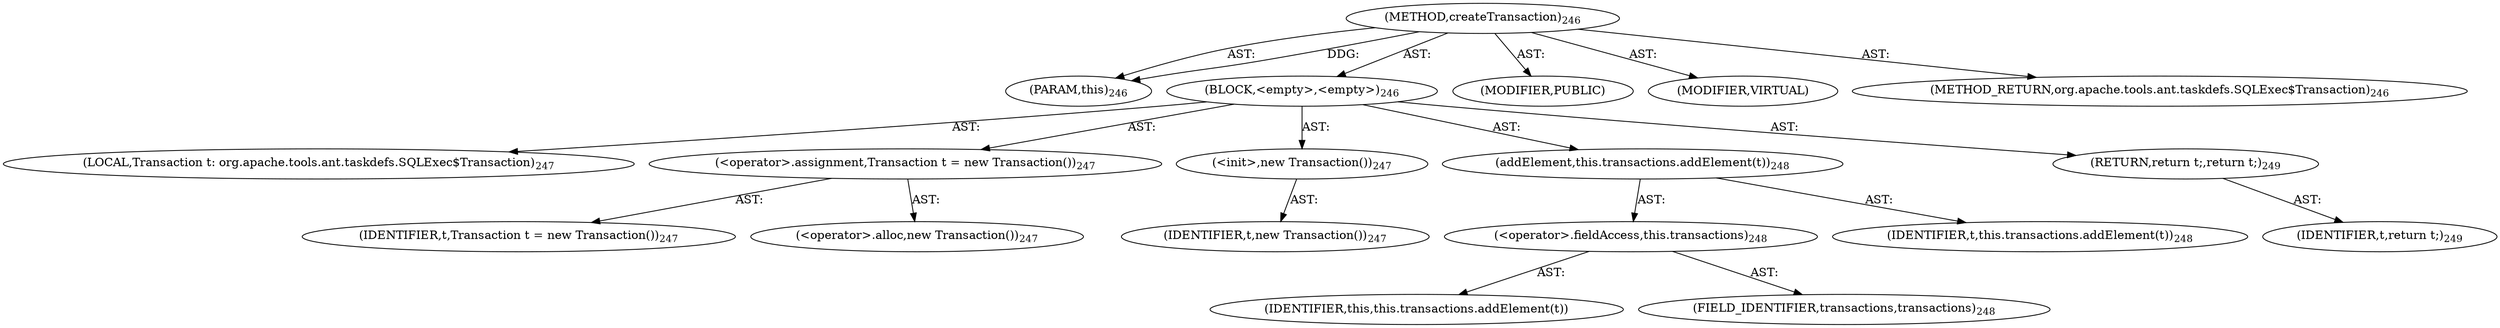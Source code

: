 digraph "createTransaction" {  
"111669149702" [label = <(METHOD,createTransaction)<SUB>246</SUB>> ]
"115964117018" [label = <(PARAM,this)<SUB>246</SUB>> ]
"25769803782" [label = <(BLOCK,&lt;empty&gt;,&lt;empty&gt;)<SUB>246</SUB>> ]
"94489280512" [label = <(LOCAL,Transaction t: org.apache.tools.ant.taskdefs.SQLExec$Transaction)<SUB>247</SUB>> ]
"30064771085" [label = <(&lt;operator&gt;.assignment,Transaction t = new Transaction())<SUB>247</SUB>> ]
"68719476785" [label = <(IDENTIFIER,t,Transaction t = new Transaction())<SUB>247</SUB>> ]
"30064771086" [label = <(&lt;operator&gt;.alloc,new Transaction())<SUB>247</SUB>> ]
"30064771087" [label = <(&lt;init&gt;,new Transaction())<SUB>247</SUB>> ]
"68719476786" [label = <(IDENTIFIER,t,new Transaction())<SUB>247</SUB>> ]
"30064771088" [label = <(addElement,this.transactions.addElement(t))<SUB>248</SUB>> ]
"30064771089" [label = <(&lt;operator&gt;.fieldAccess,this.transactions)<SUB>248</SUB>> ]
"68719476787" [label = <(IDENTIFIER,this,this.transactions.addElement(t))> ]
"55834574855" [label = <(FIELD_IDENTIFIER,transactions,transactions)<SUB>248</SUB>> ]
"68719476788" [label = <(IDENTIFIER,t,this.transactions.addElement(t))<SUB>248</SUB>> ]
"146028888065" [label = <(RETURN,return t;,return t;)<SUB>249</SUB>> ]
"68719476789" [label = <(IDENTIFIER,t,return t;)<SUB>249</SUB>> ]
"133143986210" [label = <(MODIFIER,PUBLIC)> ]
"133143986211" [label = <(MODIFIER,VIRTUAL)> ]
"128849018886" [label = <(METHOD_RETURN,org.apache.tools.ant.taskdefs.SQLExec$Transaction)<SUB>246</SUB>> ]
  "111669149702" -> "115964117018"  [ label = "AST: "] 
  "111669149702" -> "25769803782"  [ label = "AST: "] 
  "111669149702" -> "133143986210"  [ label = "AST: "] 
  "111669149702" -> "133143986211"  [ label = "AST: "] 
  "111669149702" -> "128849018886"  [ label = "AST: "] 
  "25769803782" -> "94489280512"  [ label = "AST: "] 
  "25769803782" -> "30064771085"  [ label = "AST: "] 
  "25769803782" -> "30064771087"  [ label = "AST: "] 
  "25769803782" -> "30064771088"  [ label = "AST: "] 
  "25769803782" -> "146028888065"  [ label = "AST: "] 
  "30064771085" -> "68719476785"  [ label = "AST: "] 
  "30064771085" -> "30064771086"  [ label = "AST: "] 
  "30064771087" -> "68719476786"  [ label = "AST: "] 
  "30064771088" -> "30064771089"  [ label = "AST: "] 
  "30064771088" -> "68719476788"  [ label = "AST: "] 
  "30064771089" -> "68719476787"  [ label = "AST: "] 
  "30064771089" -> "55834574855"  [ label = "AST: "] 
  "146028888065" -> "68719476789"  [ label = "AST: "] 
  "111669149702" -> "115964117018"  [ label = "DDG: "] 
}
